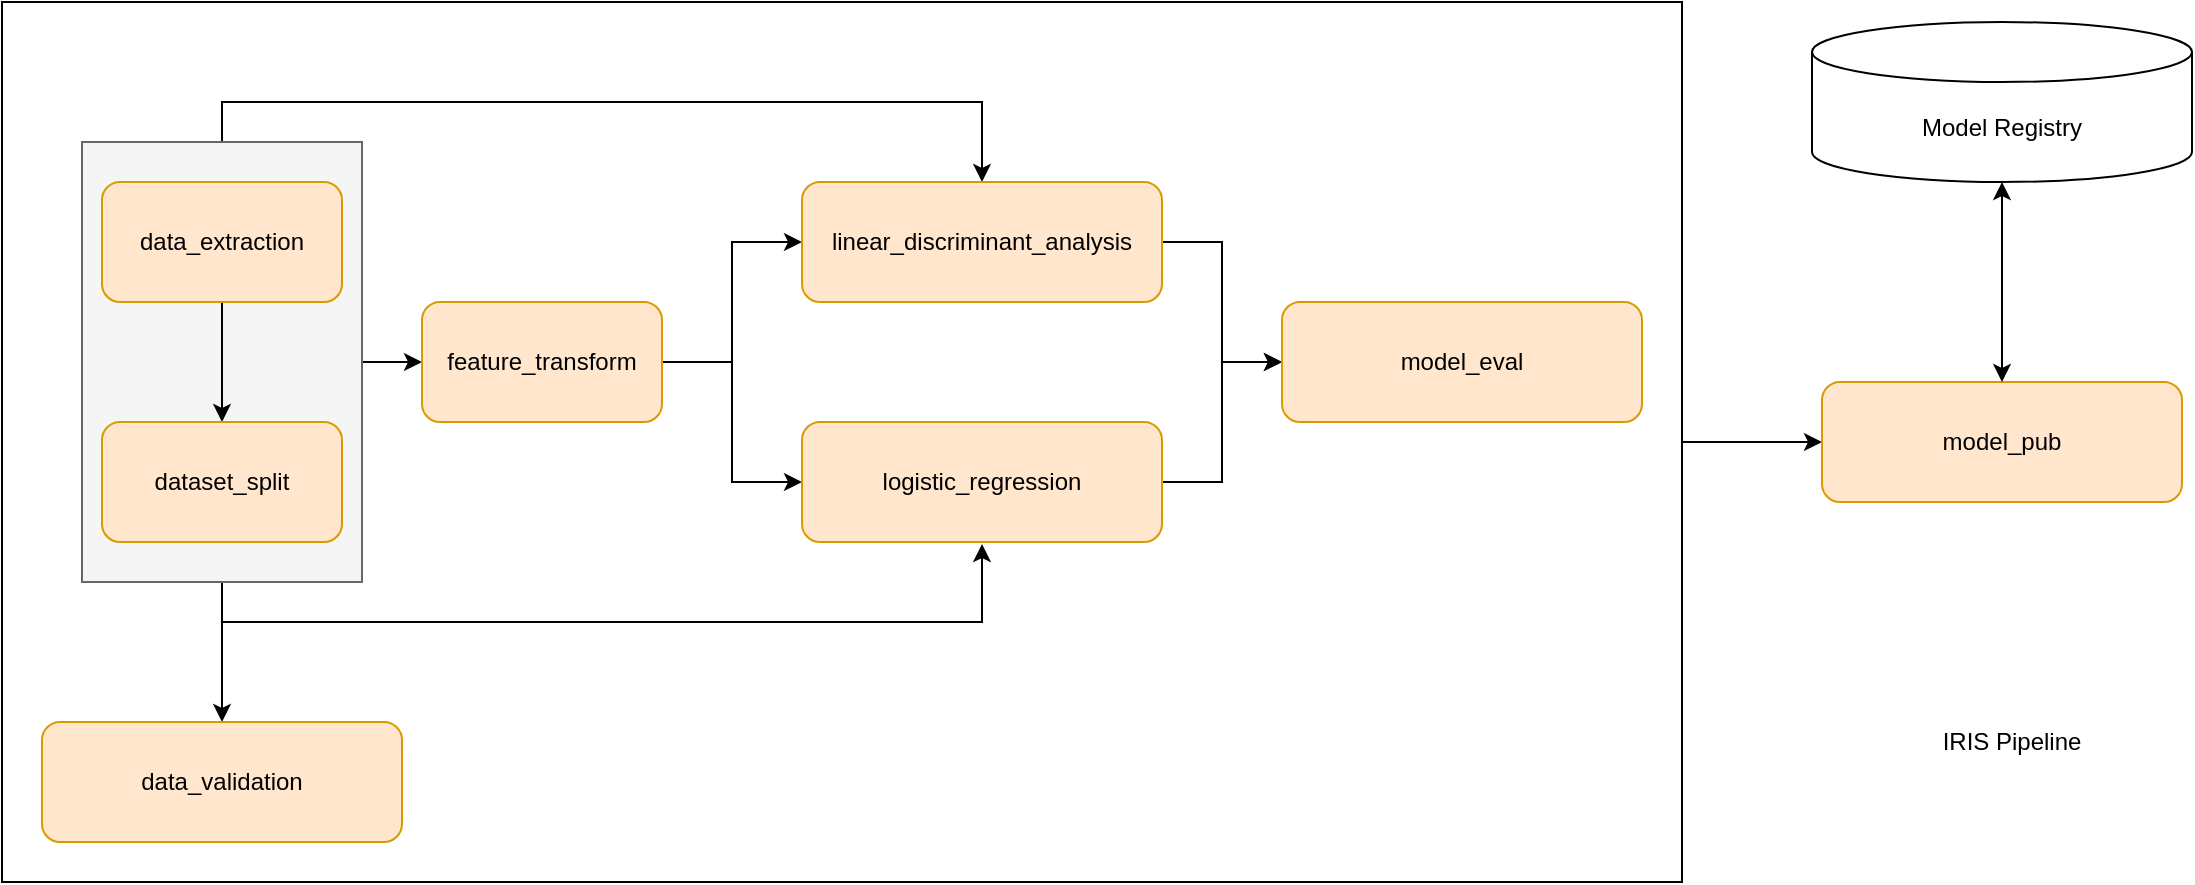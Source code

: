 <mxfile version="14.8.4" type="device"><diagram id="EIO04he_IAswUIupLaqN" name="Page-1"><mxGraphModel dx="2062" dy="1125" grid="1" gridSize="10" guides="1" tooltips="1" connect="1" arrows="1" fold="1" page="1" pageScale="1" pageWidth="827" pageHeight="1169" math="0" shadow="0"><root><mxCell id="0"/><mxCell id="1" parent="0"/><mxCell id="n0nQvLYWscmqfK5jypUl-26" style="edgeStyle=orthogonalEdgeStyle;rounded=0;orthogonalLoop=1;jettySize=auto;html=1;entryX=0;entryY=0.5;entryDx=0;entryDy=0;" edge="1" parent="1" source="n0nQvLYWscmqfK5jypUl-25" target="n0nQvLYWscmqfK5jypUl-7"><mxGeometry relative="1" as="geometry"/></mxCell><mxCell id="n0nQvLYWscmqfK5jypUl-25" value="" style="rounded=0;whiteSpace=wrap;html=1;" vertex="1" parent="1"><mxGeometry x="30" y="100" width="840" height="440" as="geometry"/></mxCell><mxCell id="n0nQvLYWscmqfK5jypUl-19" style="edgeStyle=orthogonalEdgeStyle;rounded=0;orthogonalLoop=1;jettySize=auto;html=1;entryX=0;entryY=0.5;entryDx=0;entryDy=0;" edge="1" parent="1" source="n0nQvLYWscmqfK5jypUl-17" target="n0nQvLYWscmqfK5jypUl-3"><mxGeometry relative="1" as="geometry"/></mxCell><mxCell id="n0nQvLYWscmqfK5jypUl-20" style="edgeStyle=orthogonalEdgeStyle;rounded=0;orthogonalLoop=1;jettySize=auto;html=1;entryX=0.5;entryY=0;entryDx=0;entryDy=0;" edge="1" parent="1" source="n0nQvLYWscmqfK5jypUl-17" target="n0nQvLYWscmqfK5jypUl-5"><mxGeometry relative="1" as="geometry"><Array as="points"><mxPoint x="140" y="150"/><mxPoint x="520" y="150"/></Array></mxGeometry></mxCell><mxCell id="n0nQvLYWscmqfK5jypUl-21" style="edgeStyle=orthogonalEdgeStyle;rounded=0;orthogonalLoop=1;jettySize=auto;html=1;" edge="1" parent="1" source="n0nQvLYWscmqfK5jypUl-17"><mxGeometry relative="1" as="geometry"><mxPoint x="520" y="371" as="targetPoint"/><Array as="points"><mxPoint x="140" y="410"/><mxPoint x="520" y="410"/></Array></mxGeometry></mxCell><mxCell id="n0nQvLYWscmqfK5jypUl-22" style="edgeStyle=orthogonalEdgeStyle;rounded=0;orthogonalLoop=1;jettySize=auto;html=1;" edge="1" parent="1" source="n0nQvLYWscmqfK5jypUl-17" target="n0nQvLYWscmqfK5jypUl-9"><mxGeometry relative="1" as="geometry"/></mxCell><mxCell id="n0nQvLYWscmqfK5jypUl-17" value="" style="rounded=0;whiteSpace=wrap;html=1;fillColor=#f5f5f5;strokeColor=#666666;fontColor=#333333;" vertex="1" parent="1"><mxGeometry x="70" y="170" width="140" height="220" as="geometry"/></mxCell><mxCell id="n0nQvLYWscmqfK5jypUl-8" style="edgeStyle=orthogonalEdgeStyle;rounded=0;orthogonalLoop=1;jettySize=auto;html=1;" edge="1" parent="1" source="n0nQvLYWscmqfK5jypUl-1" target="n0nQvLYWscmqfK5jypUl-2"><mxGeometry relative="1" as="geometry"/></mxCell><mxCell id="n0nQvLYWscmqfK5jypUl-1" value="data_extraction" style="rounded=1;whiteSpace=wrap;html=1;fillColor=#ffe6cc;strokeColor=#d79b00;" vertex="1" parent="1"><mxGeometry x="80" y="190" width="120" height="60" as="geometry"/></mxCell><mxCell id="n0nQvLYWscmqfK5jypUl-2" value="dataset_split" style="rounded=1;whiteSpace=wrap;html=1;fillColor=#ffe6cc;strokeColor=#d79b00;" vertex="1" parent="1"><mxGeometry x="80" y="310" width="120" height="60" as="geometry"/></mxCell><mxCell id="n0nQvLYWscmqfK5jypUl-14" style="edgeStyle=orthogonalEdgeStyle;rounded=0;orthogonalLoop=1;jettySize=auto;html=1;entryX=0;entryY=0.5;entryDx=0;entryDy=0;" edge="1" parent="1" source="n0nQvLYWscmqfK5jypUl-3" target="n0nQvLYWscmqfK5jypUl-5"><mxGeometry relative="1" as="geometry"/></mxCell><mxCell id="n0nQvLYWscmqfK5jypUl-15" style="edgeStyle=orthogonalEdgeStyle;rounded=0;orthogonalLoop=1;jettySize=auto;html=1;entryX=0;entryY=0.5;entryDx=0;entryDy=0;" edge="1" parent="1" source="n0nQvLYWscmqfK5jypUl-3" target="n0nQvLYWscmqfK5jypUl-4"><mxGeometry relative="1" as="geometry"/></mxCell><mxCell id="n0nQvLYWscmqfK5jypUl-3" value="feature_transform" style="rounded=1;whiteSpace=wrap;html=1;fillColor=#ffe6cc;strokeColor=#d79b00;" vertex="1" parent="1"><mxGeometry x="240" y="250" width="120" height="60" as="geometry"/></mxCell><mxCell id="n0nQvLYWscmqfK5jypUl-24" style="edgeStyle=orthogonalEdgeStyle;rounded=0;orthogonalLoop=1;jettySize=auto;html=1;entryX=0;entryY=0.5;entryDx=0;entryDy=0;" edge="1" parent="1" source="n0nQvLYWscmqfK5jypUl-4" target="n0nQvLYWscmqfK5jypUl-6"><mxGeometry relative="1" as="geometry"/></mxCell><mxCell id="n0nQvLYWscmqfK5jypUl-4" value="logistic_regression" style="rounded=1;whiteSpace=wrap;html=1;fillColor=#ffe6cc;strokeColor=#d79b00;" vertex="1" parent="1"><mxGeometry x="430" y="310" width="180" height="60" as="geometry"/></mxCell><mxCell id="n0nQvLYWscmqfK5jypUl-23" style="edgeStyle=orthogonalEdgeStyle;rounded=0;orthogonalLoop=1;jettySize=auto;html=1;entryX=0;entryY=0.5;entryDx=0;entryDy=0;" edge="1" parent="1" source="n0nQvLYWscmqfK5jypUl-5" target="n0nQvLYWscmqfK5jypUl-6"><mxGeometry relative="1" as="geometry"/></mxCell><mxCell id="n0nQvLYWscmqfK5jypUl-5" value="linear_discriminant_analysis" style="rounded=1;whiteSpace=wrap;html=1;fillColor=#ffe6cc;strokeColor=#d79b00;" vertex="1" parent="1"><mxGeometry x="430" y="190" width="180" height="60" as="geometry"/></mxCell><mxCell id="n0nQvLYWscmqfK5jypUl-6" value="model_eval" style="rounded=1;whiteSpace=wrap;html=1;fillColor=#ffe6cc;strokeColor=#d79b00;" vertex="1" parent="1"><mxGeometry x="670" y="250" width="180" height="60" as="geometry"/></mxCell><mxCell id="n0nQvLYWscmqfK5jypUl-7" value="model_pub" style="rounded=1;whiteSpace=wrap;html=1;fillColor=#ffe6cc;strokeColor=#d79b00;" vertex="1" parent="1"><mxGeometry x="940" y="290" width="180" height="60" as="geometry"/></mxCell><mxCell id="n0nQvLYWscmqfK5jypUl-9" value="data_validation" style="rounded=1;whiteSpace=wrap;html=1;fillColor=#ffe6cc;strokeColor=#d79b00;" vertex="1" parent="1"><mxGeometry x="50" y="460" width="180" height="60" as="geometry"/></mxCell><mxCell id="n0nQvLYWscmqfK5jypUl-28" style="edgeStyle=orthogonalEdgeStyle;rounded=0;orthogonalLoop=1;jettySize=auto;html=1;startArrow=classic;startFill=1;" edge="1" parent="1" source="n0nQvLYWscmqfK5jypUl-27" target="n0nQvLYWscmqfK5jypUl-7"><mxGeometry relative="1" as="geometry"/></mxCell><mxCell id="n0nQvLYWscmqfK5jypUl-27" value="Model Registry" style="shape=cylinder3;whiteSpace=wrap;html=1;boundedLbl=1;backgroundOutline=1;size=15;" vertex="1" parent="1"><mxGeometry x="935" y="110" width="190" height="80" as="geometry"/></mxCell><mxCell id="n0nQvLYWscmqfK5jypUl-29" value="IRIS Pipeline" style="text;html=1;align=center;verticalAlign=middle;whiteSpace=wrap;rounded=0;labelBackgroundColor=#ffffff;" vertex="1" parent="1"><mxGeometry x="950" y="450" width="170" height="40" as="geometry"/></mxCell></root></mxGraphModel></diagram></mxfile>